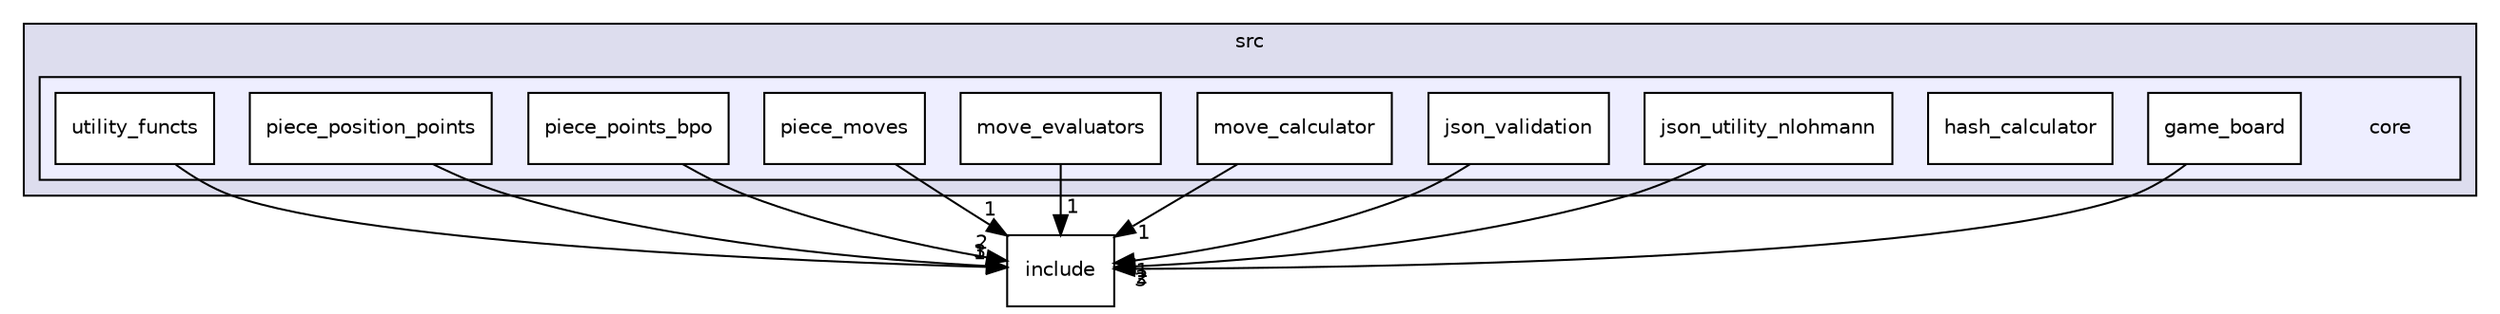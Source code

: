 digraph "src/core" {
  compound=true
  node [ fontsize="10", fontname="Helvetica"];
  edge [ labelfontsize="10", labelfontname="Helvetica"];
  subgraph clusterdir_68267d1309a1af8e8297ef4c3efbcdba {
    graph [ bgcolor="#ddddee", pencolor="black", label="src" fontname="Helvetica", fontsize="10", URL="dir_68267d1309a1af8e8297ef4c3efbcdba.html"]
  subgraph clusterdir_aebb8dcc11953d78e620bbef0b9e2183 {
    graph [ bgcolor="#eeeeff", pencolor="black", label="" URL="dir_aebb8dcc11953d78e620bbef0b9e2183.html"];
    dir_aebb8dcc11953d78e620bbef0b9e2183 [shape=plaintext label="core"];
  dir_a5046466f64221f0c373187083edec25 [shape=box label="game_board" fillcolor="white" style="filled" URL="dir_a5046466f64221f0c373187083edec25.html"];
  dir_dee5c906e1c35357744487e49fea7e27 [shape=box label="hash_calculator" fillcolor="white" style="filled" URL="dir_dee5c906e1c35357744487e49fea7e27.html"];
  dir_b83b3261c8f9de709a11f789ecd30fd7 [shape=box label="json_utility_nlohmann" fillcolor="white" style="filled" URL="dir_b83b3261c8f9de709a11f789ecd30fd7.html"];
  dir_f73c3987aef589f6f3b5b90a337abde5 [shape=box label="json_validation" fillcolor="white" style="filled" URL="dir_f73c3987aef589f6f3b5b90a337abde5.html"];
  dir_e97327b15501fa77d832ab59276f09d7 [shape=box label="move_calculator" fillcolor="white" style="filled" URL="dir_e97327b15501fa77d832ab59276f09d7.html"];
  dir_b67efbaddbeed2f75af08a367d29ff87 [shape=box label="move_evaluators" fillcolor="white" style="filled" URL="dir_b67efbaddbeed2f75af08a367d29ff87.html"];
  dir_43b237f73567d9ed6ee8e60753112265 [shape=box label="piece_moves" fillcolor="white" style="filled" URL="dir_43b237f73567d9ed6ee8e60753112265.html"];
  dir_5e87e005afc30412df071a39cd4bcb8c [shape=box label="piece_points_bpo" fillcolor="white" style="filled" URL="dir_5e87e005afc30412df071a39cd4bcb8c.html"];
  dir_8f30742404063997096bb6be617a2d7d [shape=box label="piece_position_points" fillcolor="white" style="filled" URL="dir_8f30742404063997096bb6be617a2d7d.html"];
  dir_5d65e9c3b4f26e5cdb0529f818228bef [shape=box label="utility_functs" fillcolor="white" style="filled" URL="dir_5d65e9c3b4f26e5cdb0529f818228bef.html"];
  }
  }
  dir_d44c64559bbebec7f509842c48db8b23 [shape=box label="include" URL="dir_d44c64559bbebec7f509842c48db8b23.html"];
  dir_a5046466f64221f0c373187083edec25->dir_d44c64559bbebec7f509842c48db8b23 [headlabel="3", labeldistance=1.5 headhref="dir_000005_000001.html"];
  dir_43b237f73567d9ed6ee8e60753112265->dir_d44c64559bbebec7f509842c48db8b23 [headlabel="1", labeldistance=1.5 headhref="dir_000011_000001.html"];
  dir_5d65e9c3b4f26e5cdb0529f818228bef->dir_d44c64559bbebec7f509842c48db8b23 [headlabel="1", labeldistance=1.5 headhref="dir_000014_000001.html"];
  dir_f73c3987aef589f6f3b5b90a337abde5->dir_d44c64559bbebec7f509842c48db8b23 [headlabel="1", labeldistance=1.5 headhref="dir_000008_000001.html"];
  dir_b83b3261c8f9de709a11f789ecd30fd7->dir_d44c64559bbebec7f509842c48db8b23 [headlabel="2", labeldistance=1.5 headhref="dir_000007_000001.html"];
  dir_5e87e005afc30412df071a39cd4bcb8c->dir_d44c64559bbebec7f509842c48db8b23 [headlabel="2", labeldistance=1.5 headhref="dir_000012_000001.html"];
  dir_b67efbaddbeed2f75af08a367d29ff87->dir_d44c64559bbebec7f509842c48db8b23 [headlabel="1", labeldistance=1.5 headhref="dir_000010_000001.html"];
  dir_e97327b15501fa77d832ab59276f09d7->dir_d44c64559bbebec7f509842c48db8b23 [headlabel="1", labeldistance=1.5 headhref="dir_000009_000001.html"];
  dir_8f30742404063997096bb6be617a2d7d->dir_d44c64559bbebec7f509842c48db8b23 [headlabel="3", labeldistance=1.5 headhref="dir_000013_000001.html"];
}
